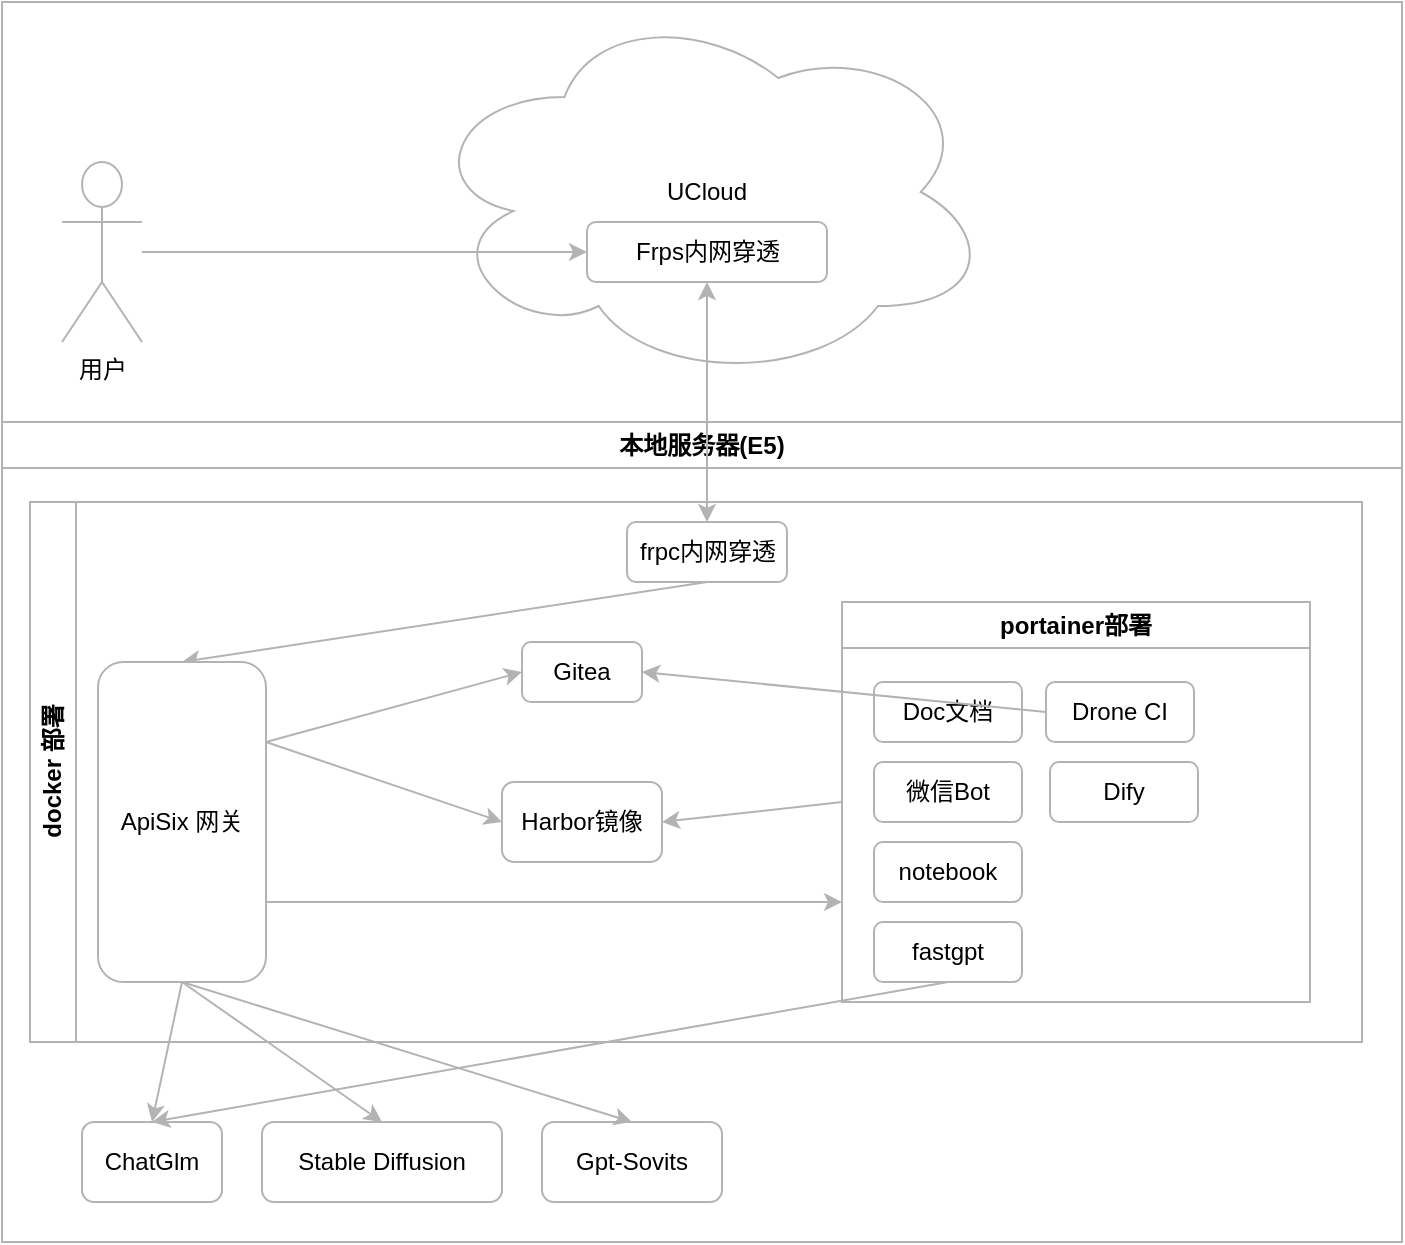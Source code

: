 <mxfile>
    <diagram id="MeWn_e7zawVrQ20S3lAc" name="第 1 页">
        <mxGraphModel dx="1102" dy="787" grid="1" gridSize="10" guides="1" tooltips="1" connect="1" arrows="1" fold="1" page="1" pageScale="1" pageWidth="827" pageHeight="1169" math="0" shadow="0">
            <root>
                <mxCell id="0"/>
                <mxCell id="1" parent="0"/>
                <mxCell id="48" value="" style="group;strokeColor=#B3B3B3;" parent="1" vertex="1" connectable="0">
                    <mxGeometry x="64" y="20" width="700" height="620" as="geometry"/>
                </mxCell>
                <mxCell id="6" value="" style="group;strokeColor=none;" parent="48" vertex="1" connectable="0">
                    <mxGeometry x="210" width="285" height="190" as="geometry"/>
                </mxCell>
                <mxCell id="2" value="UCloud" style="ellipse;shape=cloud;whiteSpace=wrap;html=1;strokeColor=#B3B3B3;" parent="6" vertex="1">
                    <mxGeometry width="285" height="190" as="geometry"/>
                </mxCell>
                <mxCell id="5" value="Frps内网穿透" style="rounded=1;whiteSpace=wrap;html=1;strokeColor=#B3B3B3;" parent="6" vertex="1">
                    <mxGeometry x="82.5" y="110" width="120" height="30" as="geometry"/>
                </mxCell>
                <mxCell id="8" style="edgeStyle=none;html=1;entryX=0;entryY=0.5;entryDx=0;entryDy=0;strokeColor=#B3B3B3;" parent="48" source="7" target="5" edge="1">
                    <mxGeometry relative="1" as="geometry"/>
                </mxCell>
                <mxCell id="7" value="用户" style="shape=umlActor;verticalLabelPosition=bottom;verticalAlign=top;html=1;outlineConnect=0;strokeColor=#B3B3B3;" parent="48" vertex="1">
                    <mxGeometry x="30" y="80" width="40" height="90" as="geometry"/>
                </mxCell>
                <mxCell id="13" value="本地服务器(E5)" style="swimlane;whiteSpace=wrap;html=1;strokeColor=#B3B3B3;" parent="48" vertex="1">
                    <mxGeometry y="210" width="700" height="410" as="geometry">
                        <mxRectangle x="40" y="390" width="120" height="30" as="alternateBounds"/>
                    </mxGeometry>
                </mxCell>
                <mxCell id="14" value="docker 部署" style="swimlane;horizontal=0;whiteSpace=wrap;html=1;strokeColor=#B3B3B3;" parent="13" vertex="1">
                    <mxGeometry x="14" y="40" width="666" height="270" as="geometry">
                        <mxRectangle x="20" y="50" width="40" height="70" as="alternateBounds"/>
                    </mxGeometry>
                </mxCell>
                <mxCell id="36" style="edgeStyle=none;html=1;exitX=0;exitY=0.5;exitDx=0;exitDy=0;entryX=1;entryY=0.5;entryDx=0;entryDy=0;strokeColor=#B3B3B3;" parent="14" source="15" target="20" edge="1">
                    <mxGeometry relative="1" as="geometry"/>
                </mxCell>
                <mxCell id="15" value="portainer部署" style="swimlane;whiteSpace=wrap;html=1;strokeColor=#B3B3B3;" parent="14" vertex="1">
                    <mxGeometry x="406" y="50" width="234" height="200" as="geometry"/>
                </mxCell>
                <mxCell id="28" value="Doc文档" style="rounded=1;whiteSpace=wrap;html=1;strokeColor=#B3B3B3;" parent="15" vertex="1">
                    <mxGeometry x="16" y="40" width="74" height="30" as="geometry"/>
                </mxCell>
                <mxCell id="29" value="微信Bot" style="rounded=1;whiteSpace=wrap;html=1;strokeColor=#B3B3B3;" parent="15" vertex="1">
                    <mxGeometry x="16" y="80" width="74" height="30" as="geometry"/>
                </mxCell>
                <mxCell id="30" value="notebook" style="rounded=1;whiteSpace=wrap;html=1;strokeColor=#B3B3B3;" parent="15" vertex="1">
                    <mxGeometry x="16" y="120" width="74" height="30" as="geometry"/>
                </mxCell>
                <mxCell id="31" value="fastgpt" style="rounded=1;whiteSpace=wrap;html=1;strokeColor=#B3B3B3;" parent="15" vertex="1">
                    <mxGeometry x="16" y="160" width="74" height="30" as="geometry"/>
                </mxCell>
                <mxCell id="25" value="Drone CI" style="rounded=1;whiteSpace=wrap;html=1;strokeColor=#B3B3B3;" parent="15" vertex="1">
                    <mxGeometry x="102" y="40" width="74" height="30" as="geometry"/>
                </mxCell>
                <mxCell id="33" value="Dify" style="rounded=1;whiteSpace=wrap;html=1;strokeColor=#B3B3B3;" parent="15" vertex="1">
                    <mxGeometry x="104" y="80" width="74" height="30" as="geometry"/>
                </mxCell>
                <mxCell id="19" style="edgeStyle=none;html=1;exitX=0.5;exitY=1;exitDx=0;exitDy=0;entryX=0.5;entryY=0;entryDx=0;entryDy=0;strokeColor=#B3B3B3;" parent="14" source="16" target="18" edge="1">
                    <mxGeometry relative="1" as="geometry"/>
                </mxCell>
                <mxCell id="16" value="frpc内网穿透" style="rounded=1;whiteSpace=wrap;html=1;strokeColor=#B3B3B3;" parent="14" vertex="1">
                    <mxGeometry x="298.5" y="10" width="80" height="30" as="geometry"/>
                </mxCell>
                <mxCell id="21" style="edgeStyle=none;html=1;exitX=1;exitY=0.25;exitDx=0;exitDy=0;entryX=0;entryY=0.5;entryDx=0;entryDy=0;strokeColor=#B3B3B3;" parent="14" source="18" target="20" edge="1">
                    <mxGeometry relative="1" as="geometry"/>
                </mxCell>
                <mxCell id="23" style="edgeStyle=none;html=1;entryX=0;entryY=0.75;entryDx=0;entryDy=0;exitX=1;exitY=0.75;exitDx=0;exitDy=0;strokeColor=#B3B3B3;" parent="14" source="18" target="15" edge="1">
                    <mxGeometry relative="1" as="geometry">
                        <Array as="points"/>
                    </mxGeometry>
                </mxCell>
                <mxCell id="26" style="edgeStyle=none;html=1;exitX=1;exitY=0.25;exitDx=0;exitDy=0;entryX=0;entryY=0.5;entryDx=0;entryDy=0;strokeColor=#B3B3B3;" parent="14" source="18" target="24" edge="1">
                    <mxGeometry relative="1" as="geometry"/>
                </mxCell>
                <mxCell id="18" value="ApiSix 网关" style="rounded=1;whiteSpace=wrap;html=1;strokeColor=#B3B3B3;" parent="14" vertex="1">
                    <mxGeometry x="34" y="80" width="84" height="160" as="geometry"/>
                </mxCell>
                <mxCell id="20" value="Harbor镜像" style="rounded=1;whiteSpace=wrap;html=1;strokeColor=#B3B3B3;" parent="14" vertex="1">
                    <mxGeometry x="236" y="140" width="80" height="40" as="geometry"/>
                </mxCell>
                <mxCell id="24" value="Gitea" style="rounded=1;whiteSpace=wrap;html=1;strokeColor=#B3B3B3;" parent="14" vertex="1">
                    <mxGeometry x="246" y="70" width="60" height="30" as="geometry"/>
                </mxCell>
                <mxCell id="35" style="edgeStyle=none;html=1;exitX=0;exitY=0.5;exitDx=0;exitDy=0;entryX=1;entryY=0.5;entryDx=0;entryDy=0;strokeColor=#B3B3B3;" parent="14" source="25" target="24" edge="1">
                    <mxGeometry relative="1" as="geometry"/>
                </mxCell>
                <mxCell id="37" value="ChatGlm" style="rounded=1;whiteSpace=wrap;html=1;strokeColor=#B3B3B3;" parent="13" vertex="1">
                    <mxGeometry x="40" y="350" width="70" height="40" as="geometry"/>
                </mxCell>
                <mxCell id="38" value="Stable Diffusion" style="rounded=1;whiteSpace=wrap;html=1;strokeColor=#B3B3B3;" parent="13" vertex="1">
                    <mxGeometry x="130" y="350" width="120" height="40" as="geometry"/>
                </mxCell>
                <mxCell id="39" value="Gpt-Sovits" style="rounded=1;whiteSpace=wrap;html=1;strokeColor=#B3B3B3;" parent="13" vertex="1">
                    <mxGeometry x="270" y="350" width="90" height="40" as="geometry"/>
                </mxCell>
                <mxCell id="40" style="edgeStyle=none;html=1;exitX=0.5;exitY=1;exitDx=0;exitDy=0;entryX=0.5;entryY=0;entryDx=0;entryDy=0;strokeColor=#B3B3B3;" parent="13" source="18" target="37" edge="1">
                    <mxGeometry relative="1" as="geometry"/>
                </mxCell>
                <mxCell id="41" style="edgeStyle=none;html=1;exitX=0.5;exitY=1;exitDx=0;exitDy=0;entryX=0.5;entryY=0;entryDx=0;entryDy=0;strokeColor=#B3B3B3;" parent="13" source="18" target="38" edge="1">
                    <mxGeometry relative="1" as="geometry"/>
                </mxCell>
                <mxCell id="42" style="edgeStyle=none;html=1;exitX=0.5;exitY=1;exitDx=0;exitDy=0;entryX=0.5;entryY=0;entryDx=0;entryDy=0;strokeColor=#B3B3B3;" parent="13" source="18" target="39" edge="1">
                    <mxGeometry relative="1" as="geometry"/>
                </mxCell>
                <mxCell id="43" style="edgeStyle=none;html=1;exitX=0.5;exitY=1;exitDx=0;exitDy=0;entryX=0.5;entryY=0;entryDx=0;entryDy=0;strokeColor=#B3B3B3;" parent="13" source="31" target="37" edge="1">
                    <mxGeometry relative="1" as="geometry"/>
                </mxCell>
                <mxCell id="17" style="edgeStyle=none;html=1;exitX=0.5;exitY=1;exitDx=0;exitDy=0;entryX=0.5;entryY=0;entryDx=0;entryDy=0;startArrow=classic;startFill=1;strokeColor=#B3B3B3;" parent="48" source="5" target="16" edge="1">
                    <mxGeometry relative="1" as="geometry"/>
                </mxCell>
            </root>
        </mxGraphModel>
    </diagram>
</mxfile>
